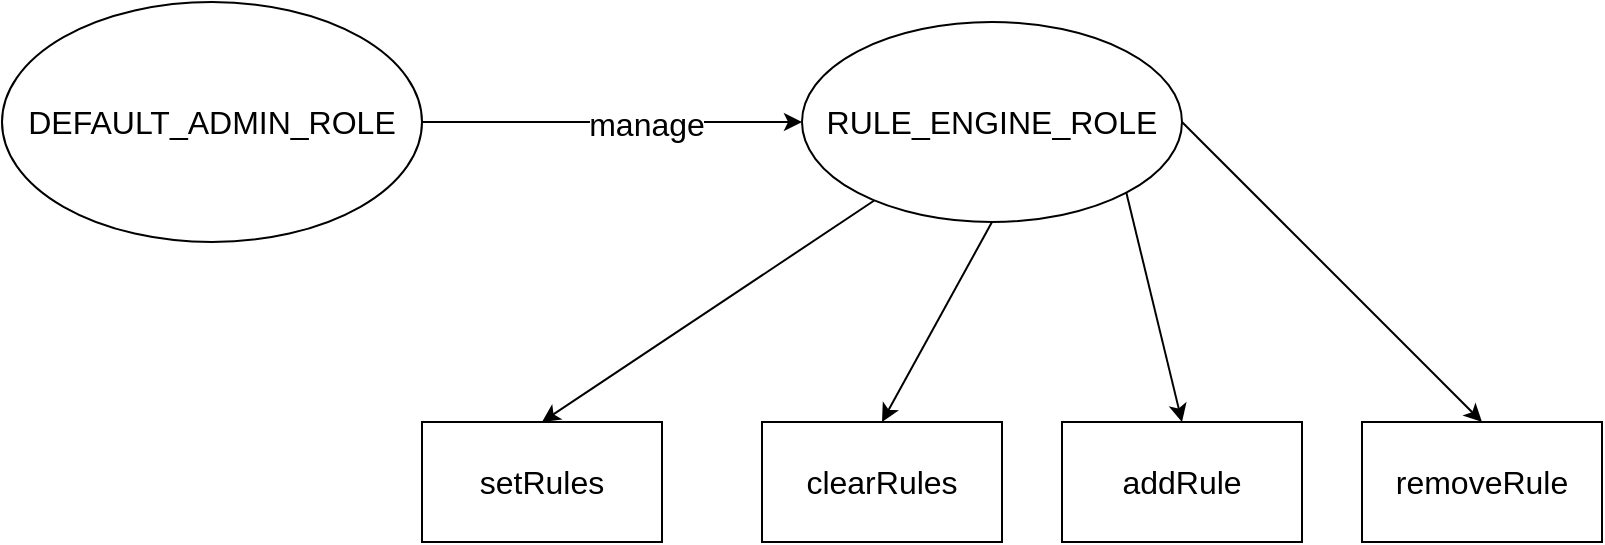 <mxfile version="20.6.2" type="device" pages="2"><diagram id="O96H6G2-MBiRhnGMjF2G" name="RuleEngine"><mxGraphModel dx="2585" dy="1069" grid="1" gridSize="10" guides="1" tooltips="1" connect="1" arrows="1" fold="1" page="1" pageScale="1" pageWidth="850" pageHeight="1100" math="0" shadow="0"><root><mxCell id="0"/><mxCell id="1" parent="0"/><mxCell id="-0fSSabCoOp2iwEpRDa7-1" value="DEFAULT_ADMIN_ROLE" style="ellipse;whiteSpace=wrap;html=1;fontSize=16;" parent="1" vertex="1"><mxGeometry x="20" y="60" width="210" height="120" as="geometry"/></mxCell><mxCell id="-0fSSabCoOp2iwEpRDa7-4" value="RULE_ENGINE_ROLE" style="ellipse;whiteSpace=wrap;html=1;fontSize=16;" parent="1" vertex="1"><mxGeometry x="420" y="70" width="190" height="100" as="geometry"/></mxCell><mxCell id="-0fSSabCoOp2iwEpRDa7-5" value="setRules" style="rounded=0;whiteSpace=wrap;html=1;fontSize=16;" parent="1" vertex="1"><mxGeometry x="230" y="270" width="120" height="60" as="geometry"/></mxCell><mxCell id="-0fSSabCoOp2iwEpRDa7-6" value="clearRules" style="rounded=0;whiteSpace=wrap;html=1;fontSize=16;" parent="1" vertex="1"><mxGeometry x="400" y="270" width="120" height="60" as="geometry"/></mxCell><mxCell id="-0fSSabCoOp2iwEpRDa7-7" value="addRule" style="rounded=0;whiteSpace=wrap;html=1;fontSize=16;" parent="1" vertex="1"><mxGeometry x="550" y="270" width="120" height="60" as="geometry"/></mxCell><mxCell id="-0fSSabCoOp2iwEpRDa7-8" value="removeRule" style="rounded=0;whiteSpace=wrap;html=1;fontSize=16;" parent="1" vertex="1"><mxGeometry x="700" y="270" width="120" height="60" as="geometry"/></mxCell><mxCell id="-0fSSabCoOp2iwEpRDa7-9" value="" style="endArrow=classic;html=1;rounded=0;entryX=0.5;entryY=0;entryDx=0;entryDy=0;fontSize=16;" parent="1" source="-0fSSabCoOp2iwEpRDa7-4" target="-0fSSabCoOp2iwEpRDa7-5" edge="1"><mxGeometry width="50" height="50" relative="1" as="geometry"><mxPoint x="340" y="220" as="sourcePoint"/><mxPoint x="390" y="170" as="targetPoint"/></mxGeometry></mxCell><mxCell id="-0fSSabCoOp2iwEpRDa7-10" value="" style="endArrow=classic;html=1;rounded=0;fontSize=16;exitX=0.5;exitY=1;exitDx=0;exitDy=0;entryX=0.5;entryY=0;entryDx=0;entryDy=0;" parent="1" source="-0fSSabCoOp2iwEpRDa7-4" target="-0fSSabCoOp2iwEpRDa7-6" edge="1"><mxGeometry width="50" height="50" relative="1" as="geometry"><mxPoint x="640" y="220" as="sourcePoint"/><mxPoint x="690" y="170" as="targetPoint"/></mxGeometry></mxCell><mxCell id="-0fSSabCoOp2iwEpRDa7-11" value="" style="endArrow=classic;html=1;rounded=0;fontSize=16;exitX=1;exitY=1;exitDx=0;exitDy=0;entryX=0.5;entryY=0;entryDx=0;entryDy=0;" parent="1" source="-0fSSabCoOp2iwEpRDa7-4" target="-0fSSabCoOp2iwEpRDa7-7" edge="1"><mxGeometry width="50" height="50" relative="1" as="geometry"><mxPoint x="720" y="210" as="sourcePoint"/><mxPoint x="770" y="160" as="targetPoint"/></mxGeometry></mxCell><mxCell id="-0fSSabCoOp2iwEpRDa7-12" value="" style="endArrow=classic;html=1;rounded=0;fontSize=16;exitX=1;exitY=0.5;exitDx=0;exitDy=0;entryX=0.5;entryY=0;entryDx=0;entryDy=0;" parent="1" source="-0fSSabCoOp2iwEpRDa7-4" target="-0fSSabCoOp2iwEpRDa7-8" edge="1"><mxGeometry width="50" height="50" relative="1" as="geometry"><mxPoint x="650" y="200" as="sourcePoint"/><mxPoint x="700" y="150" as="targetPoint"/></mxGeometry></mxCell><mxCell id="-0fSSabCoOp2iwEpRDa7-13" value="" style="endArrow=classic;html=1;rounded=0;fontSize=16;exitX=1;exitY=0.5;exitDx=0;exitDy=0;entryX=0;entryY=0.5;entryDx=0;entryDy=0;" parent="1" source="-0fSSabCoOp2iwEpRDa7-1" target="-0fSSabCoOp2iwEpRDa7-4" edge="1"><mxGeometry width="50" height="50" relative="1" as="geometry"><mxPoint x="280" y="170" as="sourcePoint"/><mxPoint x="330" y="120" as="targetPoint"/></mxGeometry></mxCell><mxCell id="-0fSSabCoOp2iwEpRDa7-14" value="manage" style="edgeLabel;html=1;align=center;verticalAlign=middle;resizable=0;points=[];fontSize=16;" parent="-0fSSabCoOp2iwEpRDa7-13" vertex="1" connectable="0"><mxGeometry x="0.179" relative="1" as="geometry"><mxPoint y="1" as="offset"/></mxGeometry></mxCell></root></mxGraphModel></diagram><diagram id="AD0m7nGBSN-_X6hBBRl8" name="RuleWhitelist"><mxGraphModel dx="2628" dy="735" grid="1" gridSize="10" guides="1" tooltips="1" connect="1" arrows="1" fold="1" page="1" pageScale="1" pageWidth="850" pageHeight="1100" math="0" shadow="0"><root><mxCell id="0"/><mxCell id="1" parent="0"/><mxCell id="wl5G61S8pt6ejm6ndek9-1" value="DEFAULT_ADMIN_ROLE" style="ellipse;whiteSpace=wrap;html=1;fontSize=14;" parent="1" vertex="1"><mxGeometry x="-205" y="60" width="210" height="120" as="geometry"/></mxCell><mxCell id="wl5G61S8pt6ejm6ndek9-4" value="WHITELIST_ROLE" style="ellipse;whiteSpace=wrap;html=1;fontSize=14;" parent="1" vertex="1"><mxGeometry x="280" y="70" width="190" height="100" as="geometry"/></mxCell><mxCell id="wl5G61S8pt6ejm6ndek9-5" value="addAddressesToTheWhitelist" style="rounded=0;whiteSpace=wrap;html=1;fontSize=14;" parent="1" vertex="1"><mxGeometry y="300" width="220" height="60" as="geometry"/></mxCell><mxCell id="wl5G61S8pt6ejm6ndek9-6" value="removeAddressesFromTheWhitelist" style="rounded=0;whiteSpace=wrap;html=1;fontSize=14;" parent="1" vertex="1"><mxGeometry x="240" y="300" width="250" height="60" as="geometry"/></mxCell><mxCell id="wl5G61S8pt6ejm6ndek9-7" value="addAddressToTheWhitelist" style="rounded=0;whiteSpace=wrap;html=1;fontSize=14;" parent="1" vertex="1"><mxGeometry x="500" y="300" width="190" height="60" as="geometry"/></mxCell><mxCell id="wl5G61S8pt6ejm6ndek9-8" value="removeAddressFromTheWhitelist" style="rounded=0;whiteSpace=wrap;html=1;fontSize=14;" parent="1" vertex="1"><mxGeometry x="710" y="300" width="230" height="60" as="geometry"/></mxCell><mxCell id="wl5G61S8pt6ejm6ndek9-9" value="" style="endArrow=classic;html=1;rounded=0;entryX=0.5;entryY=0;entryDx=0;entryDy=0;fontSize=14;" parent="1" source="wl5G61S8pt6ejm6ndek9-4" target="wl5G61S8pt6ejm6ndek9-5" edge="1"><mxGeometry width="50" height="50" relative="1" as="geometry"><mxPoint x="340" y="220" as="sourcePoint"/><mxPoint x="390" y="170" as="targetPoint"/></mxGeometry></mxCell><mxCell id="wl5G61S8pt6ejm6ndek9-10" value="" style="endArrow=classic;html=1;rounded=0;fontSize=14;exitX=0.5;exitY=1;exitDx=0;exitDy=0;entryX=0.5;entryY=0;entryDx=0;entryDy=0;" parent="1" source="wl5G61S8pt6ejm6ndek9-4" target="wl5G61S8pt6ejm6ndek9-6" edge="1"><mxGeometry width="50" height="50" relative="1" as="geometry"><mxPoint x="640" y="220" as="sourcePoint"/><mxPoint x="690" y="170" as="targetPoint"/></mxGeometry></mxCell><mxCell id="wl5G61S8pt6ejm6ndek9-11" value="" style="endArrow=classic;html=1;rounded=0;fontSize=14;exitX=1;exitY=1;exitDx=0;exitDy=0;entryX=0.5;entryY=0;entryDx=0;entryDy=0;" parent="1" source="wl5G61S8pt6ejm6ndek9-4" target="wl5G61S8pt6ejm6ndek9-7" edge="1"><mxGeometry width="50" height="50" relative="1" as="geometry"><mxPoint x="720" y="210" as="sourcePoint"/><mxPoint x="770" y="160" as="targetPoint"/></mxGeometry></mxCell><mxCell id="wl5G61S8pt6ejm6ndek9-12" value="" style="endArrow=classic;html=1;rounded=0;fontSize=14;exitX=1;exitY=0.5;exitDx=0;exitDy=0;entryX=0.5;entryY=0;entryDx=0;entryDy=0;" parent="1" source="wl5G61S8pt6ejm6ndek9-4" target="wl5G61S8pt6ejm6ndek9-8" edge="1"><mxGeometry width="50" height="50" relative="1" as="geometry"><mxPoint x="650" y="200" as="sourcePoint"/><mxPoint x="700" y="150" as="targetPoint"/></mxGeometry></mxCell><mxCell id="wl5G61S8pt6ejm6ndek9-13" value="" style="endArrow=classic;html=1;rounded=0;fontSize=14;exitX=1;exitY=0.5;exitDx=0;exitDy=0;entryX=0;entryY=0.5;entryDx=0;entryDy=0;" parent="1" source="wl5G61S8pt6ejm6ndek9-1" target="wl5G61S8pt6ejm6ndek9-4" edge="1"><mxGeometry width="50" height="50" relative="1" as="geometry"><mxPoint x="280" y="170" as="sourcePoint"/><mxPoint x="330" y="120" as="targetPoint"/></mxGeometry></mxCell><mxCell id="wl5G61S8pt6ejm6ndek9-14" value="manage" style="edgeLabel;html=1;align=center;verticalAlign=middle;resizable=0;points=[];fontSize=14;" parent="wl5G61S8pt6ejm6ndek9-13" vertex="1" connectable="0"><mxGeometry x="0.179" relative="1" as="geometry"><mxPoint y="1" as="offset"/></mxGeometry></mxCell></root></mxGraphModel></diagram></mxfile>